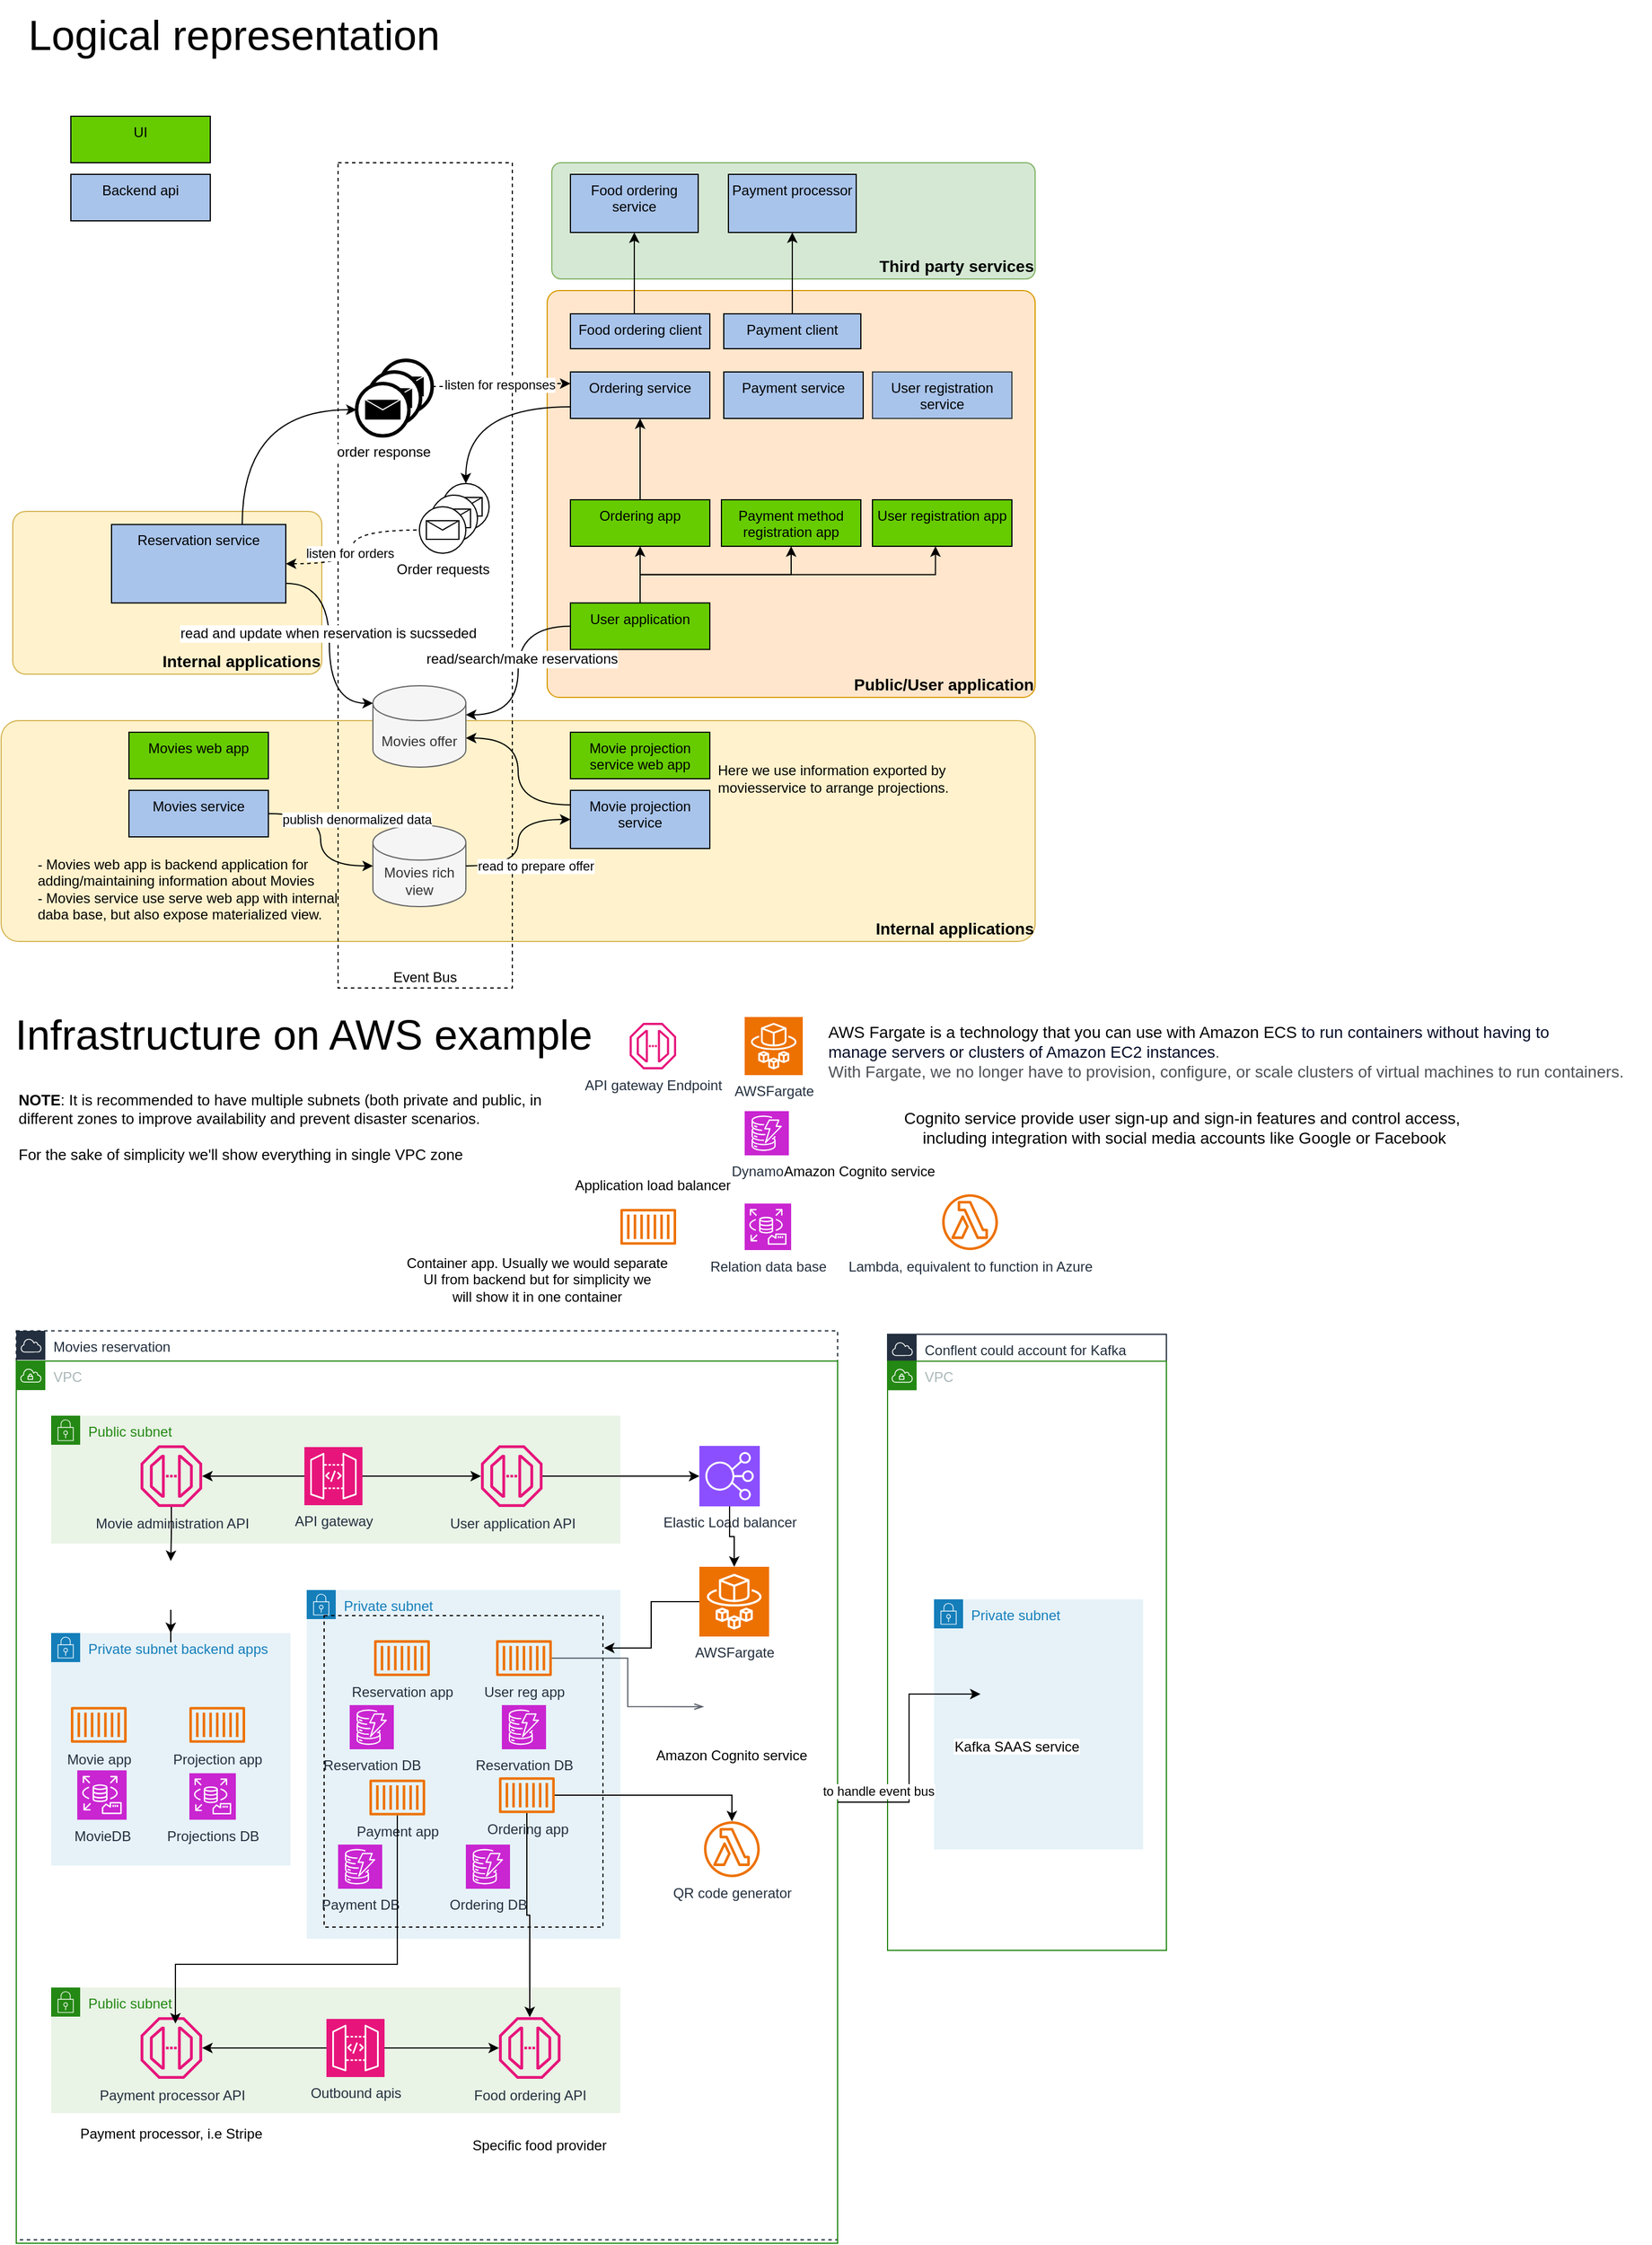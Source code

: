 <mxfile version="22.0.8" type="device">
  <diagram id="J3m-J7vJEweRq-9eW8qu" name="Page-1">
    <mxGraphModel dx="2261" dy="1881" grid="1" gridSize="10" guides="1" tooltips="1" connect="1" arrows="1" fold="1" page="1" pageScale="1" pageWidth="827" pageHeight="1169" math="0" shadow="0">
      <root>
        <mxCell id="0" />
        <mxCell id="1" parent="0" />
        <mxCell id="2UcMTDKfmyllfbp_VV6s-124" value="Movies reservation" style="points=[[0,0],[0.25,0],[0.5,0],[0.75,0],[1,0],[1,0.25],[1,0.5],[1,0.75],[1,1],[0.75,1],[0.5,1],[0.25,1],[0,1],[0,0.75],[0,0.5],[0,0.25]];outlineConnect=0;gradientColor=none;html=1;whiteSpace=wrap;fontSize=12;fontStyle=0;container=1;pointerEvents=0;collapsible=0;recursiveResize=0;shape=mxgraph.aws4.group;grIcon=mxgraph.aws4.group_aws_cloud;strokeColor=#232F3E;fillColor=none;verticalAlign=top;align=left;spacingLeft=30;fontColor=#232F3E;dashed=1;" parent="1" vertex="1">
          <mxGeometry x="-47" y="855" width="707" height="782" as="geometry" />
        </mxCell>
        <mxCell id="2UcMTDKfmyllfbp_VV6s-154" value="Private subnet backend apps" style="points=[[0,0],[0.25,0],[0.5,0],[0.75,0],[1,0],[1,0.25],[1,0.5],[1,0.75],[1,1],[0.75,1],[0.5,1],[0.25,1],[0,1],[0,0.75],[0,0.5],[0,0.25]];outlineConnect=0;gradientColor=none;html=1;whiteSpace=wrap;fontSize=12;fontStyle=0;container=1;pointerEvents=0;collapsible=0;recursiveResize=0;shape=mxgraph.aws4.group;grIcon=mxgraph.aws4.group_security_group;grStroke=0;strokeColor=#147EBA;fillColor=#E6F2F8;verticalAlign=top;align=left;spacingLeft=30;fontColor=#147EBA;dashed=0;" parent="2UcMTDKfmyllfbp_VV6s-124" vertex="1">
          <mxGeometry x="30" y="260" width="206" height="200" as="geometry" />
        </mxCell>
        <mxCell id="2UcMTDKfmyllfbp_VV6s-80" value="&lt;b&gt;&lt;font style=&quot;font-size: 14px;&quot;&gt;Internal applications&lt;/font&gt;&lt;/b&gt;" style="rounded=1;html=1;arcSize=8;fillColor=#fff2cc;strokeColor=#d6b656;align=right;verticalAlign=bottom;" parent="1" vertex="1">
          <mxGeometry x="-50" y="150" width="266" height="140" as="geometry" />
        </mxCell>
        <mxCell id="2UcMTDKfmyllfbp_VV6s-42" value="&lt;b&gt;&lt;font style=&quot;font-size: 14px;&quot;&gt;Third party services&lt;/font&gt;&lt;/b&gt;" style="rounded=1;html=1;arcSize=8;fillColor=#d5e8d4;strokeColor=#82b366;align=right;verticalAlign=bottom;" parent="1" vertex="1">
          <mxGeometry x="414" y="-150" width="416" height="100" as="geometry" />
        </mxCell>
        <mxCell id="2UcMTDKfmyllfbp_VV6s-39" value="&lt;b&gt;&lt;font style=&quot;font-size: 14px;&quot;&gt;Public/User application&lt;/font&gt;&lt;/b&gt;" style="rounded=1;html=1;arcSize=3;fillColor=#ffe6cc;strokeColor=#d79b00;align=right;verticalAlign=bottom;" parent="1" vertex="1">
          <mxGeometry x="410" y="-40" width="420" height="350" as="geometry" />
        </mxCell>
        <mxCell id="2UcMTDKfmyllfbp_VV6s-25" value="&lt;b&gt;&lt;font style=&quot;font-size: 14px;&quot;&gt;Internal applications&lt;/font&gt;&lt;/b&gt;" style="rounded=1;html=1;arcSize=8;fillColor=#fff2cc;strokeColor=#d6b656;align=right;verticalAlign=bottom;" parent="1" vertex="1">
          <mxGeometry x="-60" y="330" width="890" height="190" as="geometry" />
        </mxCell>
        <mxCell id="2UcMTDKfmyllfbp_VV6s-37" value="Event Bus" style="rounded=0;whiteSpace=wrap;html=1;labelBackgroundColor=none;fillColor=none;dashed=1;verticalAlign=bottom;" parent="1" vertex="1">
          <mxGeometry x="230" y="-150" width="150" height="710" as="geometry" />
        </mxCell>
        <mxCell id="2UcMTDKfmyllfbp_VV6s-4" value="Movies service" style="rounded=0;whiteSpace=wrap;html=1;verticalAlign=top;fillColor=#A9C4EB;" parent="1" vertex="1">
          <mxGeometry x="50" y="390" width="120" height="40" as="geometry" />
        </mxCell>
        <mxCell id="2UcMTDKfmyllfbp_VV6s-5" value="User registration app" style="rounded=0;whiteSpace=wrap;html=1;verticalAlign=top;fillColor=#66CC00;" parent="1" vertex="1">
          <mxGeometry x="690" y="140" width="120" height="40" as="geometry" />
        </mxCell>
        <mxCell id="2UcMTDKfmyllfbp_VV6s-6" value="Payment method registration app" style="rounded=0;whiteSpace=wrap;html=1;verticalAlign=top;fillColor=#66CC00;" parent="1" vertex="1">
          <mxGeometry x="560" y="140" width="120" height="40" as="geometry" />
        </mxCell>
        <mxCell id="2UcMTDKfmyllfbp_VV6s-28" style="edgeStyle=orthogonalEdgeStyle;rounded=0;orthogonalLoop=1;jettySize=auto;html=1;exitX=0.5;exitY=0;exitDx=0;exitDy=0;" parent="1" source="2UcMTDKfmyllfbp_VV6s-7" target="2UcMTDKfmyllfbp_VV6s-6" edge="1">
          <mxGeometry relative="1" as="geometry">
            <mxPoint x="490" y="240" as="sourcePoint" />
            <mxPoint x="620" y="180" as="targetPoint" />
          </mxGeometry>
        </mxCell>
        <mxCell id="2UcMTDKfmyllfbp_VV6s-29" style="edgeStyle=orthogonalEdgeStyle;rounded=0;orthogonalLoop=1;jettySize=auto;html=1;entryX=0.5;entryY=1;entryDx=0;entryDy=0;" parent="1" source="2UcMTDKfmyllfbp_VV6s-7" target="2UcMTDKfmyllfbp_VV6s-30" edge="1">
          <mxGeometry relative="1" as="geometry">
            <mxPoint x="460" y="200" as="targetPoint" />
          </mxGeometry>
        </mxCell>
        <mxCell id="2UcMTDKfmyllfbp_VV6s-7" value="User application" style="rounded=0;whiteSpace=wrap;html=1;verticalAlign=top;fillColor=#66CC00;" parent="1" vertex="1">
          <mxGeometry x="430" y="228.75" width="120" height="40" as="geometry" />
        </mxCell>
        <mxCell id="2UcMTDKfmyllfbp_VV6s-8" value="Food ordering service" style="rounded=0;whiteSpace=wrap;html=1;verticalAlign=top;fillColor=#A9C4EB;" parent="1" vertex="1">
          <mxGeometry x="430" y="-140" width="110" height="50" as="geometry" />
        </mxCell>
        <mxCell id="2UcMTDKfmyllfbp_VV6s-16" style="edgeStyle=orthogonalEdgeStyle;rounded=0;orthogonalLoop=1;jettySize=auto;html=1;exitX=0;exitY=0.25;exitDx=0;exitDy=0;entryX=1;entryY=0;entryDx=0;entryDy=45;entryPerimeter=0;curved=1;" parent="1" source="2UcMTDKfmyllfbp_VV6s-9" target="2UcMTDKfmyllfbp_VV6s-17" edge="1">
          <mxGeometry relative="1" as="geometry">
            <mxPoint x="360" y="370" as="targetPoint" />
          </mxGeometry>
        </mxCell>
        <mxCell id="2UcMTDKfmyllfbp_VV6s-9" value="Movie projection service" style="rounded=0;whiteSpace=wrap;html=1;verticalAlign=top;labelBackgroundColor=none;fillColor=#A9C4EB;" parent="1" vertex="1">
          <mxGeometry x="430" y="390" width="120" height="50" as="geometry" />
        </mxCell>
        <mxCell id="2UcMTDKfmyllfbp_VV6s-10" value="Movies web app" style="rounded=0;whiteSpace=wrap;html=1;verticalAlign=top;fillColor=#66CC00;" parent="1" vertex="1">
          <mxGeometry x="50" y="340" width="120" height="40" as="geometry" />
        </mxCell>
        <mxCell id="2UcMTDKfmyllfbp_VV6s-11" value="Movies rich view" style="shape=cylinder3;whiteSpace=wrap;html=1;boundedLbl=1;backgroundOutline=1;size=15;fillColor=#f5f5f5;fontColor=#333333;strokeColor=#666666;" parent="1" vertex="1">
          <mxGeometry x="260" y="420" width="80" height="70" as="geometry" />
        </mxCell>
        <mxCell id="2UcMTDKfmyllfbp_VV6s-12" style="edgeStyle=orthogonalEdgeStyle;rounded=0;orthogonalLoop=1;jettySize=auto;html=1;entryX=0;entryY=0.5;entryDx=0;entryDy=0;entryPerimeter=0;elbow=vertical;curved=1;" parent="1" source="2UcMTDKfmyllfbp_VV6s-4" target="2UcMTDKfmyllfbp_VV6s-11" edge="1">
          <mxGeometry relative="1" as="geometry" />
        </mxCell>
        <mxCell id="2UcMTDKfmyllfbp_VV6s-83" value="publish denormalized data" style="edgeLabel;html=1;align=center;verticalAlign=middle;resizable=0;points=[];" parent="2UcMTDKfmyllfbp_VV6s-12" vertex="1" connectable="0">
          <mxGeometry x="-0.185" y="-4" relative="1" as="geometry">
            <mxPoint x="35" y="-5" as="offset" />
          </mxGeometry>
        </mxCell>
        <mxCell id="2UcMTDKfmyllfbp_VV6s-13" style="edgeStyle=orthogonalEdgeStyle;rounded=0;orthogonalLoop=1;jettySize=auto;html=1;entryX=1;entryY=0.5;entryDx=0;entryDy=0;entryPerimeter=0;curved=1;startArrow=classic;startFill=1;endArrow=none;endFill=0;" parent="1" source="2UcMTDKfmyllfbp_VV6s-9" target="2UcMTDKfmyllfbp_VV6s-11" edge="1">
          <mxGeometry relative="1" as="geometry" />
        </mxCell>
        <mxCell id="2UcMTDKfmyllfbp_VV6s-84" value="read to prepare offer" style="edgeLabel;html=1;align=center;verticalAlign=middle;resizable=0;points=[];" parent="2UcMTDKfmyllfbp_VV6s-13" vertex="1" connectable="0">
          <mxGeometry x="0.123" y="-1" relative="1" as="geometry">
            <mxPoint x="16" y="12" as="offset" />
          </mxGeometry>
        </mxCell>
        <mxCell id="2UcMTDKfmyllfbp_VV6s-15" value="Movie projection service&amp;nbsp;web app" style="rounded=0;whiteSpace=wrap;html=1;verticalAlign=top;fillColor=#66CC00;" parent="1" vertex="1">
          <mxGeometry x="430" y="340" width="120" height="40" as="geometry" />
        </mxCell>
        <mxCell id="2UcMTDKfmyllfbp_VV6s-17" value="Movies offer" style="shape=cylinder3;whiteSpace=wrap;html=1;boundedLbl=1;backgroundOutline=1;size=15;fillColor=#f5f5f5;strokeColor=#666666;fontColor=#333333;" parent="1" vertex="1">
          <mxGeometry x="260" y="300" width="80" height="70" as="geometry" />
        </mxCell>
        <mxCell id="2UcMTDKfmyllfbp_VV6s-18" style="edgeStyle=orthogonalEdgeStyle;rounded=0;orthogonalLoop=1;jettySize=auto;html=1;entryX=1;entryY=0;entryDx=0;entryDy=25;entryPerimeter=0;curved=1;exitX=0;exitY=0.5;exitDx=0;exitDy=0;" parent="1" source="2UcMTDKfmyllfbp_VV6s-7" target="2UcMTDKfmyllfbp_VV6s-17" edge="1">
          <mxGeometry relative="1" as="geometry" />
        </mxCell>
        <mxCell id="2UcMTDKfmyllfbp_VV6s-82" value="read/search/make reservations" style="edgeLabel;html=1;align=center;verticalAlign=middle;resizable=0;points=[];fontSize=12;" parent="2UcMTDKfmyllfbp_VV6s-18" vertex="1" connectable="0">
          <mxGeometry x="-0.123" y="3" relative="1" as="geometry">
            <mxPoint as="offset" />
          </mxGeometry>
        </mxCell>
        <mxCell id="2UcMTDKfmyllfbp_VV6s-20" value="&lt;div style=&quot;text-align: left;&quot;&gt;&lt;span style=&quot;background-color: initial;&quot;&gt;- Movies web app is backend&amp;nbsp;&lt;/span&gt;&lt;span style=&quot;background-color: initial;&quot;&gt;application for&amp;nbsp;&lt;/span&gt;&lt;/div&gt;&lt;div style=&quot;text-align: left;&quot;&gt;&lt;span style=&quot;background-color: initial;&quot;&gt;adding/maintaining information about Movies&lt;/span&gt;&lt;/div&gt;&lt;div style=&quot;text-align: left;&quot;&gt;&lt;span style=&quot;background-color: initial;&quot;&gt;- Movies service use serve web app with internal&lt;/span&gt;&lt;/div&gt;&lt;div style=&quot;text-align: left;&quot;&gt;&lt;span style=&quot;background-color: initial;&quot;&gt;daba base, but also expose materialized&amp;nbsp;view.&lt;/span&gt;&lt;/div&gt;" style="text;html=1;align=center;verticalAlign=middle;resizable=0;points=[];autosize=1;strokeColor=none;fillColor=none;" parent="1" vertex="1">
          <mxGeometry x="-40" y="440" width="280" height="70" as="geometry" />
        </mxCell>
        <mxCell id="2UcMTDKfmyllfbp_VV6s-21" value="&lt;div style=&quot;&quot;&gt;Here we use information exported by&amp;nbsp;&lt;/div&gt;&lt;div style=&quot;&quot;&gt;movies&lt;span style=&quot;background-color: initial;&quot;&gt;service to arrange projections.&lt;/span&gt;&lt;/div&gt;" style="text;html=1;align=left;verticalAlign=middle;resizable=0;points=[];autosize=1;strokeColor=none;fillColor=none;" parent="1" vertex="1">
          <mxGeometry x="555" y="360" width="220" height="40" as="geometry" />
        </mxCell>
        <mxCell id="2UcMTDKfmyllfbp_VV6s-26" style="edgeStyle=orthogonalEdgeStyle;rounded=0;orthogonalLoop=1;jettySize=auto;html=1;exitX=0.5;exitY=0;exitDx=0;exitDy=0;entryX=0.452;entryY=1;entryDx=0;entryDy=0;entryPerimeter=0;" parent="1" source="2UcMTDKfmyllfbp_VV6s-7" target="2UcMTDKfmyllfbp_VV6s-5" edge="1">
          <mxGeometry relative="1" as="geometry" />
        </mxCell>
        <mxCell id="2UcMTDKfmyllfbp_VV6s-33" style="edgeStyle=orthogonalEdgeStyle;rounded=0;orthogonalLoop=1;jettySize=auto;html=1;entryX=0.5;entryY=1;entryDx=0;entryDy=0;" parent="1" source="2UcMTDKfmyllfbp_VV6s-30" target="2UcMTDKfmyllfbp_VV6s-32" edge="1">
          <mxGeometry relative="1" as="geometry" />
        </mxCell>
        <mxCell id="2UcMTDKfmyllfbp_VV6s-30" value="Ordering app" style="rounded=0;whiteSpace=wrap;html=1;verticalAlign=top;fillColor=#66CC00;" parent="1" vertex="1">
          <mxGeometry x="430" y="140" width="120" height="40" as="geometry" />
        </mxCell>
        <mxCell id="2UcMTDKfmyllfbp_VV6s-32" value="Ordering service" style="rounded=0;whiteSpace=wrap;html=1;verticalAlign=top;fillColor=#A9C4EB;" parent="1" vertex="1">
          <mxGeometry x="430" y="30" width="120" height="40" as="geometry" />
        </mxCell>
        <mxCell id="2UcMTDKfmyllfbp_VV6s-40" value="User registration service" style="rounded=0;whiteSpace=wrap;html=1;verticalAlign=top;fillColor=#A9C4EB;strokeColor=#36393d;" parent="1" vertex="1">
          <mxGeometry x="690" y="30" width="120" height="40" as="geometry" />
        </mxCell>
        <mxCell id="2UcMTDKfmyllfbp_VV6s-44" value="" style="edgeStyle=orthogonalEdgeStyle;rounded=0;orthogonalLoop=1;jettySize=auto;html=1;" parent="1" source="2UcMTDKfmyllfbp_VV6s-43" target="2UcMTDKfmyllfbp_VV6s-8" edge="1">
          <mxGeometry relative="1" as="geometry">
            <Array as="points">
              <mxPoint x="485" y="-60" />
              <mxPoint x="485" y="-60" />
            </Array>
          </mxGeometry>
        </mxCell>
        <mxCell id="2UcMTDKfmyllfbp_VV6s-43" value="Food ordering client" style="rounded=0;whiteSpace=wrap;html=1;verticalAlign=top;fillColor=#A9C4EB;" parent="1" vertex="1">
          <mxGeometry x="430" y="-20" width="120" height="30" as="geometry" />
        </mxCell>
        <mxCell id="2UcMTDKfmyllfbp_VV6s-45" value="Payment service" style="rounded=0;whiteSpace=wrap;html=1;verticalAlign=top;fillColor=#A9C4EB;" parent="1" vertex="1">
          <mxGeometry x="562" y="30" width="120" height="40" as="geometry" />
        </mxCell>
        <mxCell id="2UcMTDKfmyllfbp_VV6s-48" style="edgeStyle=orthogonalEdgeStyle;rounded=0;orthogonalLoop=1;jettySize=auto;html=1;" parent="1" source="2UcMTDKfmyllfbp_VV6s-46" target="2UcMTDKfmyllfbp_VV6s-47" edge="1">
          <mxGeometry relative="1" as="geometry">
            <mxPoint x="625" y="-60" as="targetPoint" />
          </mxGeometry>
        </mxCell>
        <mxCell id="2UcMTDKfmyllfbp_VV6s-46" value="Payment client" style="rounded=0;whiteSpace=wrap;html=1;verticalAlign=top;fillColor=#A9C4EB;" parent="1" vertex="1">
          <mxGeometry x="562" y="-20" width="118" height="30" as="geometry" />
        </mxCell>
        <mxCell id="2UcMTDKfmyllfbp_VV6s-47" value="Payment processor" style="rounded=0;whiteSpace=wrap;html=1;verticalAlign=top;fillColor=#A9C4EB;" parent="1" vertex="1">
          <mxGeometry x="566" y="-140" width="110" height="50" as="geometry" />
        </mxCell>
        <mxCell id="2UcMTDKfmyllfbp_VV6s-62" value="" style="group" parent="1" vertex="1" connectable="0">
          <mxGeometry x="300" y="126" width="60" height="60" as="geometry" />
        </mxCell>
        <mxCell id="2UcMTDKfmyllfbp_VV6s-63" value="" style="points=[[0.145,0.145,0],[0.5,0,0],[0.855,0.145,0],[1,0.5,0],[0.855,0.855,0],[0.5,1,0],[0.145,0.855,0],[0,0.5,0]];shape=mxgraph.bpmn.event;html=1;verticalLabelPosition=bottom;labelBackgroundColor=#ffffff;verticalAlign=top;align=center;perimeter=ellipsePerimeter;outlineConnect=0;aspect=fixed;outline=standard;symbol=message;" parent="2UcMTDKfmyllfbp_VV6s-62" vertex="1">
          <mxGeometry x="20" width="40" height="40" as="geometry" />
        </mxCell>
        <mxCell id="2UcMTDKfmyllfbp_VV6s-64" value="" style="points=[[0.145,0.145,0],[0.5,0,0],[0.855,0.145,0],[1,0.5,0],[0.855,0.855,0],[0.5,1,0],[0.145,0.855,0],[0,0.5,0]];shape=mxgraph.bpmn.event;html=1;verticalLabelPosition=bottom;labelBackgroundColor=#ffffff;verticalAlign=top;align=center;perimeter=ellipsePerimeter;outlineConnect=0;aspect=fixed;outline=standard;symbol=message;" parent="2UcMTDKfmyllfbp_VV6s-62" vertex="1">
          <mxGeometry x="10" y="10" width="40" height="40" as="geometry" />
        </mxCell>
        <mxCell id="2UcMTDKfmyllfbp_VV6s-65" value="Order requests" style="points=[[0.145,0.145,0],[0.5,0,0],[0.855,0.145,0],[1,0.5,0],[0.855,0.855,0],[0.5,1,0],[0.145,0.855,0],[0,0.5,0]];shape=mxgraph.bpmn.event;html=1;verticalLabelPosition=bottom;labelBackgroundColor=#ffffff;verticalAlign=top;align=center;perimeter=ellipsePerimeter;outlineConnect=0;aspect=fixed;outline=standard;symbol=message;" parent="2UcMTDKfmyllfbp_VV6s-62" vertex="1">
          <mxGeometry y="20" width="40" height="40" as="geometry" />
        </mxCell>
        <mxCell id="2UcMTDKfmyllfbp_VV6s-66" style="edgeStyle=orthogonalEdgeStyle;rounded=0;orthogonalLoop=1;jettySize=auto;html=1;entryX=0.5;entryY=0;entryDx=0;entryDy=0;entryPerimeter=0;exitX=0;exitY=0.75;exitDx=0;exitDy=0;curved=1;" parent="1" source="2UcMTDKfmyllfbp_VV6s-32" target="2UcMTDKfmyllfbp_VV6s-63" edge="1">
          <mxGeometry relative="1" as="geometry" />
        </mxCell>
        <mxCell id="2UcMTDKfmyllfbp_VV6s-67" value="Reservation service" style="rounded=0;whiteSpace=wrap;html=1;verticalAlign=top;fillColor=#A9C4EB;" parent="1" vertex="1">
          <mxGeometry x="35" y="161.25" width="150" height="67.5" as="geometry" />
        </mxCell>
        <mxCell id="2UcMTDKfmyllfbp_VV6s-68" style="edgeStyle=orthogonalEdgeStyle;rounded=0;orthogonalLoop=1;jettySize=auto;html=1;entryX=0;entryY=0;entryDx=0;entryDy=15;entryPerimeter=0;curved=1;exitX=1;exitY=0.75;exitDx=0;exitDy=0;" parent="1" source="2UcMTDKfmyllfbp_VV6s-67" target="2UcMTDKfmyllfbp_VV6s-17" edge="1">
          <mxGeometry relative="1" as="geometry" />
        </mxCell>
        <mxCell id="2UcMTDKfmyllfbp_VV6s-71" value="read and update when reservation is sucsseded&amp;nbsp;" style="edgeLabel;html=1;align=center;verticalAlign=middle;resizable=0;points=[];fontSize=12;" parent="2UcMTDKfmyllfbp_VV6s-68" vertex="1" connectable="0">
          <mxGeometry x="-0.095" relative="1" as="geometry">
            <mxPoint as="offset" />
          </mxGeometry>
        </mxCell>
        <mxCell id="2UcMTDKfmyllfbp_VV6s-70" style="edgeStyle=orthogonalEdgeStyle;rounded=0;orthogonalLoop=1;jettySize=auto;html=1;entryX=0;entryY=0.5;entryDx=0;entryDy=0;entryPerimeter=0;curved=1;startArrow=classic;startFill=1;endArrow=none;endFill=0;dashed=1;" parent="1" source="2UcMTDKfmyllfbp_VV6s-67" target="2UcMTDKfmyllfbp_VV6s-65" edge="1">
          <mxGeometry relative="1" as="geometry" />
        </mxCell>
        <mxCell id="2UcMTDKfmyllfbp_VV6s-72" value="listen for orders" style="edgeLabel;html=1;align=center;verticalAlign=middle;resizable=0;points=[];" parent="2UcMTDKfmyllfbp_VV6s-70" vertex="1" connectable="0">
          <mxGeometry x="-0.076" y="4" relative="1" as="geometry">
            <mxPoint x="1" as="offset" />
          </mxGeometry>
        </mxCell>
        <mxCell id="2UcMTDKfmyllfbp_VV6s-76" value="" style="group" parent="1" vertex="1" connectable="0">
          <mxGeometry x="246" y="20" width="65" height="65" as="geometry" />
        </mxCell>
        <mxCell id="2UcMTDKfmyllfbp_VV6s-73" value="" style="points=[[0.145,0.145,0],[0.5,0,0],[0.855,0.145,0],[1,0.5,0],[0.855,0.855,0],[0.5,1,0],[0.145,0.855,0],[0,0.5,0]];shape=mxgraph.bpmn.event;html=1;verticalLabelPosition=bottom;labelBackgroundColor=#ffffff;verticalAlign=top;align=center;perimeter=ellipsePerimeter;outlineConnect=0;aspect=fixed;outline=end;symbol=message;" parent="2UcMTDKfmyllfbp_VV6s-76" vertex="1">
          <mxGeometry x="20" width="45" height="45" as="geometry" />
        </mxCell>
        <mxCell id="2UcMTDKfmyllfbp_VV6s-74" value="" style="points=[[0.145,0.145,0],[0.5,0,0],[0.855,0.145,0],[1,0.5,0],[0.855,0.855,0],[0.5,1,0],[0.145,0.855,0],[0,0.5,0]];shape=mxgraph.bpmn.event;html=1;verticalLabelPosition=bottom;labelBackgroundColor=#ffffff;verticalAlign=top;align=center;perimeter=ellipsePerimeter;outlineConnect=0;aspect=fixed;outline=end;symbol=message;" parent="2UcMTDKfmyllfbp_VV6s-76" vertex="1">
          <mxGeometry x="10" y="10" width="45" height="45" as="geometry" />
        </mxCell>
        <mxCell id="2UcMTDKfmyllfbp_VV6s-75" value="order response" style="points=[[0.145,0.145,0],[0.5,0,0],[0.855,0.145,0],[1,0.5,0],[0.855,0.855,0],[0.5,1,0],[0.145,0.855,0],[0,0.5,0]];shape=mxgraph.bpmn.event;html=1;verticalLabelPosition=bottom;labelBackgroundColor=#ffffff;verticalAlign=top;align=center;perimeter=ellipsePerimeter;outlineConnect=0;aspect=fixed;outline=end;symbol=message;" parent="2UcMTDKfmyllfbp_VV6s-76" vertex="1">
          <mxGeometry y="20" width="45" height="45" as="geometry" />
        </mxCell>
        <mxCell id="2UcMTDKfmyllfbp_VV6s-77" style="edgeStyle=orthogonalEdgeStyle;rounded=0;orthogonalLoop=1;jettySize=auto;html=1;exitX=0.75;exitY=0;exitDx=0;exitDy=0;entryX=0;entryY=0.5;entryDx=0;entryDy=0;entryPerimeter=0;curved=1;" parent="1" source="2UcMTDKfmyllfbp_VV6s-67" target="2UcMTDKfmyllfbp_VV6s-75" edge="1">
          <mxGeometry relative="1" as="geometry" />
        </mxCell>
        <mxCell id="2UcMTDKfmyllfbp_VV6s-78" style="edgeStyle=orthogonalEdgeStyle;rounded=0;orthogonalLoop=1;jettySize=auto;html=1;entryX=0;entryY=0.25;entryDx=0;entryDy=0;dashed=1;curved=1;" parent="1" source="2UcMTDKfmyllfbp_VV6s-73" target="2UcMTDKfmyllfbp_VV6s-32" edge="1">
          <mxGeometry relative="1" as="geometry" />
        </mxCell>
        <mxCell id="2UcMTDKfmyllfbp_VV6s-79" value="listen for responses" style="edgeLabel;html=1;align=center;verticalAlign=middle;resizable=0;points=[];" parent="2UcMTDKfmyllfbp_VV6s-78" vertex="1" connectable="0">
          <mxGeometry x="-0.336" y="2" relative="1" as="geometry">
            <mxPoint x="17" as="offset" />
          </mxGeometry>
        </mxCell>
        <mxCell id="2UcMTDKfmyllfbp_VV6s-86" value="VPC" style="points=[[0,0],[0.25,0],[0.5,0],[0.75,0],[1,0],[1,0.25],[1,0.5],[1,0.75],[1,1],[0.75,1],[0.5,1],[0.25,1],[0,1],[0,0.75],[0,0.5],[0,0.25]];outlineConnect=0;gradientColor=none;html=1;whiteSpace=wrap;fontSize=12;fontStyle=0;container=1;pointerEvents=0;collapsible=0;recursiveResize=0;shape=mxgraph.aws4.group;grIcon=mxgraph.aws4.group_vpc;strokeColor=#248814;fillColor=none;verticalAlign=top;align=left;spacingLeft=30;fontColor=#AAB7B8;dashed=0;" parent="1" vertex="1">
          <mxGeometry x="-47" y="881" width="707" height="759" as="geometry" />
        </mxCell>
        <mxCell id="2UcMTDKfmyllfbp_VV6s-156" value="Private subnet" style="points=[[0,0],[0.25,0],[0.5,0],[0.75,0],[1,0],[1,0.25],[1,0.5],[1,0.75],[1,1],[0.75,1],[0.5,1],[0.25,1],[0,1],[0,0.75],[0,0.5],[0,0.25]];outlineConnect=0;gradientColor=none;html=1;whiteSpace=wrap;fontSize=12;fontStyle=0;container=1;pointerEvents=0;collapsible=0;recursiveResize=0;shape=mxgraph.aws4.group;grIcon=mxgraph.aws4.group_security_group;grStroke=0;strokeColor=#147EBA;fillColor=#E6F2F8;verticalAlign=top;align=left;spacingLeft=30;fontColor=#147EBA;dashed=0;" parent="2UcMTDKfmyllfbp_VV6s-86" vertex="1">
          <mxGeometry x="250" y="197" width="270" height="300" as="geometry" />
        </mxCell>
        <mxCell id="2UcMTDKfmyllfbp_VV6s-162" value="" style="fillColor=none;strokeColor=#000000;dashed=1;verticalAlign=top;fontStyle=0;fontColor=#232F3D;whiteSpace=wrap;html=1;strokeWidth=1;" parent="2UcMTDKfmyllfbp_VV6s-156" vertex="1">
          <mxGeometry x="15" y="22" width="240" height="268" as="geometry" />
        </mxCell>
        <mxCell id="2UcMTDKfmyllfbp_VV6s-157" value="Ordering app" style="sketch=0;outlineConnect=0;fontColor=#232F3E;gradientColor=none;fillColor=#ED7100;strokeColor=none;dashed=0;verticalLabelPosition=bottom;verticalAlign=top;align=center;html=1;fontSize=12;fontStyle=0;aspect=fixed;pointerEvents=1;shape=mxgraph.aws4.container_1;" parent="2UcMTDKfmyllfbp_VV6s-156" vertex="1">
          <mxGeometry x="165.5" y="161.0" width="48" height="31" as="geometry" />
        </mxCell>
        <mxCell id="2UcMTDKfmyllfbp_VV6s-158" value="Payment app" style="sketch=0;outlineConnect=0;fontColor=#232F3E;gradientColor=none;fillColor=#ED7100;strokeColor=none;dashed=0;verticalLabelPosition=bottom;verticalAlign=top;align=center;html=1;fontSize=12;fontStyle=0;aspect=fixed;pointerEvents=1;shape=mxgraph.aws4.container_1;" parent="2UcMTDKfmyllfbp_VV6s-156" vertex="1">
          <mxGeometry x="54" y="163.0" width="48" height="31" as="geometry" />
        </mxCell>
        <mxCell id="2UcMTDKfmyllfbp_VV6s-159" value="User reg app" style="sketch=0;outlineConnect=0;fontColor=#232F3E;gradientColor=none;fillColor=#ED7100;strokeColor=none;dashed=0;verticalLabelPosition=bottom;verticalAlign=top;align=center;html=1;fontSize=12;fontStyle=0;aspect=fixed;pointerEvents=1;shape=mxgraph.aws4.container_1;" parent="2UcMTDKfmyllfbp_VV6s-156" vertex="1">
          <mxGeometry x="163" y="43.09" width="48" height="31" as="geometry" />
        </mxCell>
        <mxCell id="2UcMTDKfmyllfbp_VV6s-160" value="Reservation app" style="sketch=0;outlineConnect=0;fontColor=#232F3E;gradientColor=none;fillColor=#ED7100;strokeColor=none;dashed=0;verticalLabelPosition=bottom;verticalAlign=top;align=center;html=1;fontSize=12;fontStyle=0;aspect=fixed;pointerEvents=1;shape=mxgraph.aws4.container_1;" parent="2UcMTDKfmyllfbp_VV6s-156" vertex="1">
          <mxGeometry x="58" y="43.09" width="48" height="31" as="geometry" />
        </mxCell>
        <mxCell id="2UcMTDKfmyllfbp_VV6s-205" value="Payment DB" style="sketch=0;points=[[0,0,0],[0.25,0,0],[0.5,0,0],[0.75,0,0],[1,0,0],[0,1,0],[0.25,1,0],[0.5,1,0],[0.75,1,0],[1,1,0],[0,0.25,0],[0,0.5,0],[0,0.75,0],[1,0.25,0],[1,0.5,0],[1,0.75,0]];outlineConnect=0;fontColor=#232F3E;fillColor=#C925D1;strokeColor=#ffffff;dashed=0;verticalLabelPosition=bottom;verticalAlign=top;align=center;html=1;fontSize=12;fontStyle=0;aspect=fixed;shape=mxgraph.aws4.resourceIcon;resIcon=mxgraph.aws4.dynamodb;" parent="2UcMTDKfmyllfbp_VV6s-156" vertex="1">
          <mxGeometry x="27" y="219" width="38" height="38" as="geometry" />
        </mxCell>
        <mxCell id="2UcMTDKfmyllfbp_VV6s-227" value="Ordering DB" style="sketch=0;points=[[0,0,0],[0.25,0,0],[0.5,0,0],[0.75,0,0],[1,0,0],[0,1,0],[0.25,1,0],[0.5,1,0],[0.75,1,0],[1,1,0],[0,0.25,0],[0,0.5,0],[0,0.75,0],[1,0.25,0],[1,0.5,0],[1,0.75,0]];outlineConnect=0;fontColor=#232F3E;fillColor=#C925D1;strokeColor=#ffffff;dashed=0;verticalLabelPosition=bottom;verticalAlign=top;align=center;html=1;fontSize=12;fontStyle=0;aspect=fixed;shape=mxgraph.aws4.resourceIcon;resIcon=mxgraph.aws4.dynamodb;" parent="2UcMTDKfmyllfbp_VV6s-156" vertex="1">
          <mxGeometry x="137" y="219" width="38" height="38" as="geometry" />
        </mxCell>
        <mxCell id="2UcMTDKfmyllfbp_VV6s-233" value="Reservation DB" style="sketch=0;points=[[0,0,0],[0.25,0,0],[0.5,0,0],[0.75,0,0],[1,0,0],[0,1,0],[0.25,1,0],[0.5,1,0],[0.75,1,0],[1,1,0],[0,0.25,0],[0,0.5,0],[0,0.75,0],[1,0.25,0],[1,0.5,0],[1,0.75,0]];outlineConnect=0;fontColor=#232F3E;fillColor=#C925D1;strokeColor=#ffffff;dashed=0;verticalLabelPosition=bottom;verticalAlign=top;align=center;html=1;fontSize=12;fontStyle=0;aspect=fixed;shape=mxgraph.aws4.resourceIcon;resIcon=mxgraph.aws4.dynamodb;" parent="2UcMTDKfmyllfbp_VV6s-156" vertex="1">
          <mxGeometry x="37" y="99" width="38" height="38" as="geometry" />
        </mxCell>
        <mxCell id="2UcMTDKfmyllfbp_VV6s-238" value="Reservation DB" style="sketch=0;points=[[0,0,0],[0.25,0,0],[0.5,0,0],[0.75,0,0],[1,0,0],[0,1,0],[0.25,1,0],[0.5,1,0],[0.75,1,0],[1,1,0],[0,0.25,0],[0,0.5,0],[0,0.75,0],[1,0.25,0],[1,0.5,0],[1,0.75,0]];outlineConnect=0;fontColor=#232F3E;fillColor=#C925D1;strokeColor=#ffffff;dashed=0;verticalLabelPosition=bottom;verticalAlign=top;align=center;html=1;fontSize=12;fontStyle=0;aspect=fixed;shape=mxgraph.aws4.resourceIcon;resIcon=mxgraph.aws4.dynamodb;" parent="2UcMTDKfmyllfbp_VV6s-156" vertex="1">
          <mxGeometry x="168" y="99" width="38" height="38" as="geometry" />
        </mxCell>
        <mxCell id="2UcMTDKfmyllfbp_VV6s-87" value="Public subnet" style="points=[[0,0],[0.25,0],[0.5,0],[0.75,0],[1,0],[1,0.25],[1,0.5],[1,0.75],[1,1],[0.75,1],[0.5,1],[0.25,1],[0,1],[0,0.75],[0,0.5],[0,0.25]];outlineConnect=0;gradientColor=none;html=1;whiteSpace=wrap;fontSize=12;fontStyle=0;container=1;pointerEvents=0;collapsible=0;recursiveResize=0;shape=mxgraph.aws4.group;grIcon=mxgraph.aws4.group_security_group;grStroke=0;strokeColor=#248814;fillColor=#E9F3E6;verticalAlign=top;align=left;spacingLeft=30;fontColor=#248814;dashed=0;" parent="2UcMTDKfmyllfbp_VV6s-86" vertex="1">
          <mxGeometry x="30" y="47" width="490" height="110" as="geometry" />
        </mxCell>
        <mxCell id="2UcMTDKfmyllfbp_VV6s-172" style="edgeStyle=orthogonalEdgeStyle;rounded=0;orthogonalLoop=1;jettySize=auto;html=1;" parent="2UcMTDKfmyllfbp_VV6s-87" source="2UcMTDKfmyllfbp_VV6s-89" target="2UcMTDKfmyllfbp_VV6s-171" edge="1">
          <mxGeometry relative="1" as="geometry" />
        </mxCell>
        <mxCell id="2UcMTDKfmyllfbp_VV6s-89" value="API gateway" style="sketch=0;points=[[0,0,0],[0.25,0,0],[0.5,0,0],[0.75,0,0],[1,0,0],[0,1,0],[0.25,1,0],[0.5,1,0],[0.75,1,0],[1,1,0],[0,0.25,0],[0,0.5,0],[0,0.75,0],[1,0.25,0],[1,0.5,0],[1,0.75,0]];outlineConnect=0;fontColor=#232F3E;fillColor=#E7157B;strokeColor=#ffffff;dashed=0;verticalLabelPosition=bottom;verticalAlign=top;align=center;html=1;fontSize=12;fontStyle=0;aspect=fixed;shape=mxgraph.aws4.resourceIcon;resIcon=mxgraph.aws4.api_gateway;" parent="2UcMTDKfmyllfbp_VV6s-87" vertex="1">
          <mxGeometry x="218" y="27" width="50" height="50" as="geometry" />
        </mxCell>
        <mxCell id="2UcMTDKfmyllfbp_VV6s-167" value="User application API" style="sketch=0;outlineConnect=0;fontColor=#232F3E;gradientColor=none;fillColor=#E7157B;strokeColor=none;dashed=0;verticalLabelPosition=bottom;verticalAlign=top;align=center;html=1;fontSize=12;fontStyle=0;aspect=fixed;pointerEvents=1;shape=mxgraph.aws4.endpoint;" parent="2UcMTDKfmyllfbp_VV6s-87" vertex="1">
          <mxGeometry x="370" y="25.5" width="53" height="53" as="geometry" />
        </mxCell>
        <mxCell id="2UcMTDKfmyllfbp_VV6s-165" style="edgeStyle=orthogonalEdgeStyle;rounded=0;orthogonalLoop=1;jettySize=auto;html=1;" parent="2UcMTDKfmyllfbp_VV6s-87" source="2UcMTDKfmyllfbp_VV6s-89" target="2UcMTDKfmyllfbp_VV6s-167" edge="1">
          <mxGeometry relative="1" as="geometry">
            <mxPoint x="360" y="52" as="targetPoint" />
          </mxGeometry>
        </mxCell>
        <mxCell id="2UcMTDKfmyllfbp_VV6s-171" value="Movie administration API" style="sketch=0;outlineConnect=0;fontColor=#232F3E;gradientColor=none;fillColor=#E7157B;strokeColor=none;dashed=0;verticalLabelPosition=bottom;verticalAlign=top;align=center;html=1;fontSize=12;fontStyle=0;aspect=fixed;pointerEvents=1;shape=mxgraph.aws4.endpoint;" parent="2UcMTDKfmyllfbp_VV6s-87" vertex="1">
          <mxGeometry x="77" y="25.5" width="53" height="53" as="geometry" />
        </mxCell>
        <mxCell id="2UcMTDKfmyllfbp_VV6s-106" value="AWSFargate" style="sketch=0;points=[[0,0,0],[0.25,0,0],[0.5,0,0],[0.75,0,0],[1,0,0],[0,1,0],[0.25,1,0],[0.5,1,0],[0.75,1,0],[1,1,0],[0,0.25,0],[0,0.5,0],[0,0.75,0],[1,0.25,0],[1,0.5,0],[1,0.75,0]];outlineConnect=0;fontColor=#232F3E;fillColor=#ED7100;strokeColor=#ffffff;dashed=0;verticalLabelPosition=bottom;verticalAlign=top;align=center;html=1;fontSize=12;fontStyle=0;aspect=fixed;shape=mxgraph.aws4.resourceIcon;resIcon=mxgraph.aws4.fargate;" parent="2UcMTDKfmyllfbp_VV6s-86" vertex="1">
          <mxGeometry x="588" y="177" width="60" height="60" as="geometry" />
        </mxCell>
        <mxCell id="2UcMTDKfmyllfbp_VV6s-163" style="edgeStyle=orthogonalEdgeStyle;rounded=0;orthogonalLoop=1;jettySize=auto;html=1;entryX=1.004;entryY=0.104;entryDx=0;entryDy=0;entryPerimeter=0;" parent="2UcMTDKfmyllfbp_VV6s-86" source="2UcMTDKfmyllfbp_VV6s-106" target="2UcMTDKfmyllfbp_VV6s-162" edge="1">
          <mxGeometry relative="1" as="geometry" />
        </mxCell>
        <mxCell id="2UcMTDKfmyllfbp_VV6s-148" value="Elastic Load balancer" style="sketch=0;points=[[0,0,0],[0.25,0,0],[0.5,0,0],[0.75,0,0],[1,0,0],[0,1,0],[0.25,1,0],[0.5,1,0],[0.75,1,0],[1,1,0],[0,0.25,0],[0,0.5,0],[0,0.75,0],[1,0.25,0],[1,0.5,0],[1,0.75,0]];outlineConnect=0;fontColor=#232F3E;fillColor=#8C4FFF;strokeColor=#ffffff;dashed=0;verticalLabelPosition=bottom;verticalAlign=top;align=center;html=1;fontSize=12;fontStyle=0;aspect=fixed;shape=mxgraph.aws4.resourceIcon;resIcon=mxgraph.aws4.elastic_load_balancing;" parent="2UcMTDKfmyllfbp_VV6s-86" vertex="1">
          <mxGeometry x="588" y="73" width="52" height="52" as="geometry" />
        </mxCell>
        <mxCell id="2UcMTDKfmyllfbp_VV6s-164" style="edgeStyle=orthogonalEdgeStyle;rounded=0;orthogonalLoop=1;jettySize=auto;html=1;entryX=0.5;entryY=0;entryDx=0;entryDy=0;entryPerimeter=0;" parent="2UcMTDKfmyllfbp_VV6s-86" source="2UcMTDKfmyllfbp_VV6s-148" target="2UcMTDKfmyllfbp_VV6s-106" edge="1">
          <mxGeometry relative="1" as="geometry" />
        </mxCell>
        <mxCell id="2UcMTDKfmyllfbp_VV6s-168" style="edgeStyle=orthogonalEdgeStyle;rounded=0;orthogonalLoop=1;jettySize=auto;html=1;" parent="2UcMTDKfmyllfbp_VV6s-86" source="2UcMTDKfmyllfbp_VV6s-167" target="2UcMTDKfmyllfbp_VV6s-148" edge="1">
          <mxGeometry relative="1" as="geometry">
            <mxPoint x="587" y="132" as="targetPoint" />
          </mxGeometry>
        </mxCell>
        <mxCell id="2UcMTDKfmyllfbp_VV6s-111" value="Amazon Cognito service" style="shape=image;verticalLabelPosition=bottom;labelBackgroundColor=default;verticalAlign=top;aspect=fixed;imageAspect=0;image=https://static-00.iconduck.com/assets.00/aws-cognito-icon-439x512-xuo9t0h2.png;" parent="2UcMTDKfmyllfbp_VV6s-86" vertex="1">
          <mxGeometry x="591.7" y="269.16" width="48.3" height="56.34" as="geometry" />
        </mxCell>
        <mxCell id="2UcMTDKfmyllfbp_VV6s-117" value="" style="edgeStyle=orthogonalEdgeStyle;html=1;endArrow=openThin;elbow=vertical;startArrow=none;endFill=0;strokeColor=#545B64;rounded=0;entryX=0;entryY=0.5;entryDx=0;entryDy=0;" parent="2UcMTDKfmyllfbp_VV6s-86" source="2UcMTDKfmyllfbp_VV6s-159" target="2UcMTDKfmyllfbp_VV6s-111" edge="1">
          <mxGeometry width="100" relative="1" as="geometry">
            <mxPoint x="478" y="388.5" as="sourcePoint" />
            <mxPoint x="640" y="330" as="targetPoint" />
          </mxGeometry>
        </mxCell>
        <mxCell id="2UcMTDKfmyllfbp_VV6s-94" value="MovieDB" style="sketch=0;points=[[0,0,0],[0.25,0,0],[0.5,0,0],[0.75,0,0],[1,0,0],[0,1,0],[0.25,1,0],[0.5,1,0],[0.75,1,0],[1,1,0],[0,0.25,0],[0,0.5,0],[0,0.75,0],[1,0.25,0],[1,0.5,0],[1,0.75,0]];outlineConnect=0;fontColor=#232F3E;fillColor=#C925D1;strokeColor=#ffffff;dashed=0;verticalLabelPosition=bottom;verticalAlign=top;align=center;html=1;fontSize=12;fontStyle=0;aspect=fixed;shape=mxgraph.aws4.resourceIcon;resIcon=mxgraph.aws4.rds_on_vmware;" parent="2UcMTDKfmyllfbp_VV6s-86" vertex="1">
          <mxGeometry x="52.5" y="352.08" width="42.5" height="42.5" as="geometry" />
        </mxCell>
        <mxCell id="2UcMTDKfmyllfbp_VV6s-99" value="Projections DB" style="sketch=0;points=[[0,0,0],[0.25,0,0],[0.5,0,0],[0.75,0,0],[1,0,0],[0,1,0],[0.25,1,0],[0.5,1,0],[0.75,1,0],[1,1,0],[0,0.25,0],[0,0.5,0],[0,0.75,0],[1,0.25,0],[1,0.5,0],[1,0.75,0]];outlineConnect=0;fontColor=#232F3E;fillColor=#C925D1;strokeColor=#ffffff;dashed=0;verticalLabelPosition=bottom;verticalAlign=top;align=center;html=1;fontSize=12;fontStyle=0;aspect=fixed;shape=mxgraph.aws4.resourceIcon;resIcon=mxgraph.aws4.rds_on_vmware;" parent="2UcMTDKfmyllfbp_VV6s-86" vertex="1">
          <mxGeometry x="149" y="354.58" width="40" height="40" as="geometry" />
        </mxCell>
        <mxCell id="2UcMTDKfmyllfbp_VV6s-175" value="Public subnet" style="points=[[0,0],[0.25,0],[0.5,0],[0.75,0],[1,0],[1,0.25],[1,0.5],[1,0.75],[1,1],[0.75,1],[0.5,1],[0.25,1],[0,1],[0,0.75],[0,0.5],[0,0.25]];outlineConnect=0;gradientColor=none;html=1;whiteSpace=wrap;fontSize=12;fontStyle=0;container=1;pointerEvents=0;collapsible=0;recursiveResize=0;shape=mxgraph.aws4.group;grIcon=mxgraph.aws4.group_security_group;grStroke=0;strokeColor=#248814;fillColor=#E9F3E6;verticalAlign=top;align=left;spacingLeft=30;fontColor=#248814;dashed=0;" parent="2UcMTDKfmyllfbp_VV6s-86" vertex="1">
          <mxGeometry x="30" y="539" width="490" height="108" as="geometry" />
        </mxCell>
        <mxCell id="2UcMTDKfmyllfbp_VV6s-176" style="edgeStyle=orthogonalEdgeStyle;rounded=0;orthogonalLoop=1;jettySize=auto;html=1;" parent="2UcMTDKfmyllfbp_VV6s-175" source="2UcMTDKfmyllfbp_VV6s-177" target="2UcMTDKfmyllfbp_VV6s-180" edge="1">
          <mxGeometry relative="1" as="geometry" />
        </mxCell>
        <mxCell id="2UcMTDKfmyllfbp_VV6s-177" value="Outbound apis" style="sketch=0;points=[[0,0,0],[0.25,0,0],[0.5,0,0],[0.75,0,0],[1,0,0],[0,1,0],[0.25,1,0],[0.5,1,0],[0.75,1,0],[1,1,0],[0,0.25,0],[0,0.5,0],[0,0.75,0],[1,0.25,0],[1,0.5,0],[1,0.75,0]];outlineConnect=0;fontColor=#232F3E;fillColor=#E7157B;strokeColor=#ffffff;dashed=0;verticalLabelPosition=bottom;verticalAlign=top;align=center;html=1;fontSize=12;fontStyle=0;aspect=fixed;shape=mxgraph.aws4.resourceIcon;resIcon=mxgraph.aws4.api_gateway;" parent="2UcMTDKfmyllfbp_VV6s-175" vertex="1">
          <mxGeometry x="237" y="27" width="50" height="50" as="geometry" />
        </mxCell>
        <mxCell id="2UcMTDKfmyllfbp_VV6s-178" value="Food ordering API" style="sketch=0;outlineConnect=0;fontColor=#232F3E;gradientColor=none;fillColor=#E7157B;strokeColor=none;dashed=0;verticalLabelPosition=bottom;verticalAlign=top;align=center;html=1;fontSize=12;fontStyle=0;aspect=fixed;pointerEvents=1;shape=mxgraph.aws4.endpoint;" parent="2UcMTDKfmyllfbp_VV6s-175" vertex="1">
          <mxGeometry x="385.5" y="25.5" width="53" height="53" as="geometry" />
        </mxCell>
        <mxCell id="2UcMTDKfmyllfbp_VV6s-179" style="edgeStyle=orthogonalEdgeStyle;rounded=0;orthogonalLoop=1;jettySize=auto;html=1;" parent="2UcMTDKfmyllfbp_VV6s-175" source="2UcMTDKfmyllfbp_VV6s-177" target="2UcMTDKfmyllfbp_VV6s-178" edge="1">
          <mxGeometry relative="1" as="geometry">
            <mxPoint x="360" y="52" as="targetPoint" />
          </mxGeometry>
        </mxCell>
        <mxCell id="2UcMTDKfmyllfbp_VV6s-180" value="Payment processor API" style="sketch=0;outlineConnect=0;fontColor=#232F3E;gradientColor=none;fillColor=#E7157B;strokeColor=none;dashed=0;verticalLabelPosition=bottom;verticalAlign=top;align=center;html=1;fontSize=12;fontStyle=0;aspect=fixed;pointerEvents=1;shape=mxgraph.aws4.endpoint;" parent="2UcMTDKfmyllfbp_VV6s-175" vertex="1">
          <mxGeometry x="77" y="25.5" width="53" height="53" as="geometry" />
        </mxCell>
        <mxCell id="2UcMTDKfmyllfbp_VV6s-187" value="QR code generator" style="sketch=0;outlineConnect=0;fontColor=#232F3E;gradientColor=none;fillColor=#ED7100;strokeColor=none;dashed=0;verticalLabelPosition=bottom;verticalAlign=top;align=center;html=1;fontSize=12;fontStyle=0;aspect=fixed;pointerEvents=1;shape=mxgraph.aws4.lambda_function;" parent="2UcMTDKfmyllfbp_VV6s-86" vertex="1">
          <mxGeometry x="592" y="396" width="48" height="48" as="geometry" />
        </mxCell>
        <mxCell id="2UcMTDKfmyllfbp_VV6s-95" value="Movie app" style="sketch=0;outlineConnect=0;fontColor=#232F3E;gradientColor=none;fillColor=#ED7100;strokeColor=none;dashed=0;verticalLabelPosition=bottom;verticalAlign=top;align=center;html=1;fontSize=12;fontStyle=0;aspect=fixed;pointerEvents=1;shape=mxgraph.aws4.container_1;" parent="2UcMTDKfmyllfbp_VV6s-86" vertex="1">
          <mxGeometry x="47" y="297.5" width="48" height="31" as="geometry" />
        </mxCell>
        <mxCell id="2UcMTDKfmyllfbp_VV6s-98" value="Projection app" style="sketch=0;outlineConnect=0;fontColor=#232F3E;gradientColor=none;fillColor=#ED7100;strokeColor=none;dashed=0;verticalLabelPosition=bottom;verticalAlign=top;align=center;html=1;fontSize=12;fontStyle=0;aspect=fixed;pointerEvents=1;shape=mxgraph.aws4.container_1;" parent="2UcMTDKfmyllfbp_VV6s-86" vertex="1">
          <mxGeometry x="149" y="297.5" width="48" height="31" as="geometry" />
        </mxCell>
        <mxCell id="2UcMTDKfmyllfbp_VV6s-188" value="" style="shape=image;verticalLabelPosition=bottom;labelBackgroundColor=default;verticalAlign=top;aspect=fixed;imageAspect=0;image=https://symbols.getvecta.com/stencil_9/38_application-load-balancer.bd6924365b.png;" parent="2UcMTDKfmyllfbp_VV6s-86" vertex="1">
          <mxGeometry x="108" y="172" width="50" height="50" as="geometry" />
        </mxCell>
        <mxCell id="2UcMTDKfmyllfbp_VV6s-189" style="edgeStyle=orthogonalEdgeStyle;rounded=0;orthogonalLoop=1;jettySize=auto;html=1;entryX=0.5;entryY=0;entryDx=0;entryDy=0;" parent="2UcMTDKfmyllfbp_VV6s-86" source="2UcMTDKfmyllfbp_VV6s-171" target="2UcMTDKfmyllfbp_VV6s-188" edge="1">
          <mxGeometry relative="1" as="geometry" />
        </mxCell>
        <mxCell id="2UcMTDKfmyllfbp_VV6s-193" style="edgeStyle=orthogonalEdgeStyle;rounded=0;orthogonalLoop=1;jettySize=auto;html=1;" parent="2UcMTDKfmyllfbp_VV6s-86" source="2UcMTDKfmyllfbp_VV6s-158" edge="1">
          <mxGeometry relative="1" as="geometry">
            <mxPoint x="328" y="440.0" as="sourcePoint" />
            <mxPoint x="137" y="570" as="targetPoint" />
            <Array as="points">
              <mxPoint x="328" y="519" />
              <mxPoint x="137" y="519" />
            </Array>
          </mxGeometry>
        </mxCell>
        <mxCell id="2UcMTDKfmyllfbp_VV6s-194" style="edgeStyle=orthogonalEdgeStyle;rounded=0;orthogonalLoop=1;jettySize=auto;html=1;" parent="2UcMTDKfmyllfbp_VV6s-86" source="2UcMTDKfmyllfbp_VV6s-157" target="2UcMTDKfmyllfbp_VV6s-178" edge="1">
          <mxGeometry relative="1" as="geometry" />
        </mxCell>
        <mxCell id="2UcMTDKfmyllfbp_VV6s-197" style="edgeStyle=orthogonalEdgeStyle;rounded=0;orthogonalLoop=1;jettySize=auto;html=1;" parent="2UcMTDKfmyllfbp_VV6s-86" source="2UcMTDKfmyllfbp_VV6s-157" target="2UcMTDKfmyllfbp_VV6s-187" edge="1">
          <mxGeometry relative="1" as="geometry" />
        </mxCell>
        <mxCell id="2UcMTDKfmyllfbp_VV6s-199" value="Specific food provider" style="text;html=1;align=center;verticalAlign=middle;resizable=0;points=[];autosize=1;strokeColor=none;fillColor=none;" parent="2UcMTDKfmyllfbp_VV6s-86" vertex="1">
          <mxGeometry x="380" y="660" width="140" height="30" as="geometry" />
        </mxCell>
        <mxCell id="2UcMTDKfmyllfbp_VV6s-198" value="Payment processor, i.e Stripe" style="text;html=1;align=center;verticalAlign=middle;resizable=0;points=[];autosize=1;strokeColor=none;fillColor=none;" parent="2UcMTDKfmyllfbp_VV6s-86" vertex="1">
          <mxGeometry x="43" y="650" width="180" height="30" as="geometry" />
        </mxCell>
        <mxCell id="2UcMTDKfmyllfbp_VV6s-139" value="Conflent could account for Kafka" style="points=[[0,0],[0.25,0],[0.5,0],[0.75,0],[1,0],[1,0.25],[1,0.5],[1,0.75],[1,1],[0.75,1],[0.5,1],[0.25,1],[0,1],[0,0.75],[0,0.5],[0,0.25]];outlineConnect=0;gradientColor=none;html=1;whiteSpace=wrap;fontSize=12;fontStyle=0;container=1;pointerEvents=0;collapsible=0;recursiveResize=0;shape=mxgraph.aws4.group;grIcon=mxgraph.aws4.group_aws_cloud;strokeColor=#232F3E;fillColor=none;verticalAlign=top;align=left;spacingLeft=30;fontColor=#232F3E;dashed=0;" parent="1" vertex="1">
          <mxGeometry x="703" y="858" width="240" height="530" as="geometry" />
        </mxCell>
        <mxCell id="2UcMTDKfmyllfbp_VV6s-125" value="VPC" style="points=[[0,0],[0.25,0],[0.5,0],[0.75,0],[1,0],[1,0.25],[1,0.5],[1,0.75],[1,1],[0.75,1],[0.5,1],[0.25,1],[0,1],[0,0.75],[0,0.5],[0,0.25]];outlineConnect=0;gradientColor=none;html=1;whiteSpace=wrap;fontSize=12;fontStyle=0;container=1;pointerEvents=0;collapsible=0;recursiveResize=0;shape=mxgraph.aws4.group;grIcon=mxgraph.aws4.group_vpc;strokeColor=#248814;fillColor=none;verticalAlign=top;align=left;spacingLeft=30;fontColor=#AAB7B8;dashed=0;" parent="2UcMTDKfmyllfbp_VV6s-139" vertex="1">
          <mxGeometry y="23.09" width="240" height="506.91" as="geometry" />
        </mxCell>
        <mxCell id="2UcMTDKfmyllfbp_VV6s-128" value="Private subnet" style="points=[[0,0],[0.25,0],[0.5,0],[0.75,0],[1,0],[1,0.25],[1,0.5],[1,0.75],[1,1],[0.75,1],[0.5,1],[0.25,1],[0,1],[0,0.75],[0,0.5],[0,0.25]];outlineConnect=0;gradientColor=none;html=1;whiteSpace=wrap;fontSize=12;fontStyle=0;container=1;pointerEvents=0;collapsible=0;recursiveResize=0;shape=mxgraph.aws4.group;grIcon=mxgraph.aws4.group_security_group;grStroke=0;strokeColor=#147EBA;fillColor=#E6F2F8;verticalAlign=top;align=left;spacingLeft=30;fontColor=#147EBA;dashed=0;" parent="2UcMTDKfmyllfbp_VV6s-125" vertex="1">
          <mxGeometry x="40" y="204.91" width="180" height="215.09" as="geometry" />
        </mxCell>
        <mxCell id="2UcMTDKfmyllfbp_VV6s-140" value="" style="edgeStyle=orthogonalEdgeStyle;rounded=0;orthogonalLoop=1;jettySize=auto;html=1;" parent="2UcMTDKfmyllfbp_VV6s-128" edge="1">
          <mxGeometry relative="1" as="geometry">
            <mxPoint x="74" y="110.91" as="sourcePoint" />
          </mxGeometry>
        </mxCell>
        <mxCell id="2UcMTDKfmyllfbp_VV6s-138" value="Kafka SAAS service" style="shape=image;verticalLabelPosition=bottom;labelBackgroundColor=default;verticalAlign=top;aspect=fixed;imageAspect=0;image=https://theme.zdassets.com/theme_assets/688946/233e29c56dddbdd40ca7880cc895c00c11d16d7f.png;" parent="2UcMTDKfmyllfbp_VV6s-128" vertex="1">
          <mxGeometry x="40" y="50.0" width="63" height="63" as="geometry" />
        </mxCell>
        <mxCell id="2UcMTDKfmyllfbp_VV6s-145" style="edgeStyle=orthogonalEdgeStyle;rounded=0;orthogonalLoop=1;jettySize=auto;html=1;entryX=0;entryY=0.5;entryDx=0;entryDy=0;exitX=1;exitY=0.5;exitDx=0;exitDy=0;" parent="1" source="2UcMTDKfmyllfbp_VV6s-86" target="2UcMTDKfmyllfbp_VV6s-138" edge="1">
          <mxGeometry relative="1" as="geometry">
            <mxPoint x="663" y="1178" as="sourcePoint" />
          </mxGeometry>
        </mxCell>
        <mxCell id="2UcMTDKfmyllfbp_VV6s-146" value="to handle event bus" style="edgeLabel;html=1;align=center;verticalAlign=middle;resizable=0;points=[];" parent="2UcMTDKfmyllfbp_VV6s-145" vertex="1" connectable="0">
          <mxGeometry x="-0.506" y="2" relative="1" as="geometry">
            <mxPoint x="-19" y="-8" as="offset" />
          </mxGeometry>
        </mxCell>
        <mxCell id="2UcMTDKfmyllfbp_VV6s-169" value="Logical representation" style="text;html=1;align=center;verticalAlign=middle;resizable=0;points=[];autosize=1;strokeColor=none;fillColor=none;fontSize=36;" parent="1" vertex="1">
          <mxGeometry x="-50" y="-290" width="380" height="60" as="geometry" />
        </mxCell>
        <mxCell id="2UcMTDKfmyllfbp_VV6s-170" value="Infrastructure on AWS example" style="text;html=1;align=center;verticalAlign=middle;resizable=0;points=[];autosize=1;strokeColor=none;fillColor=none;fontSize=36;" parent="1" vertex="1">
          <mxGeometry x="-60" y="570" width="520" height="60" as="geometry" />
        </mxCell>
        <mxCell id="2UcMTDKfmyllfbp_VV6s-173" value="UI" style="rounded=0;whiteSpace=wrap;html=1;verticalAlign=top;fillColor=#66CC00;" parent="1" vertex="1">
          <mxGeometry y="-190" width="120" height="40" as="geometry" />
        </mxCell>
        <mxCell id="2UcMTDKfmyllfbp_VV6s-174" value="Backend api" style="rounded=0;whiteSpace=wrap;html=1;verticalAlign=top;fillColor=#A9C4EB;" parent="1" vertex="1">
          <mxGeometry y="-140" width="120" height="40" as="geometry" />
        </mxCell>
        <mxCell id="2UcMTDKfmyllfbp_VV6s-190" style="edgeStyle=orthogonalEdgeStyle;rounded=0;orthogonalLoop=1;jettySize=auto;html=1;" parent="1" source="2UcMTDKfmyllfbp_VV6s-188" target="2UcMTDKfmyllfbp_VV6s-154" edge="1">
          <mxGeometry relative="1" as="geometry" />
        </mxCell>
        <mxCell id="2UcMTDKfmyllfbp_VV6s-191" value="&lt;b style=&quot;font-size: 13px;&quot;&gt;NOTE&lt;/b&gt;: It is recommended to have multiple subnets (both private and public, in &lt;br&gt;different zones to improve availability and prevent disaster scenarios. &lt;br&gt;&lt;br style=&quot;font-size: 13px;&quot;&gt;For the sake of simplicity we&#39;ll show everything in single VPC zone&amp;nbsp;" style="text;html=1;align=left;verticalAlign=middle;resizable=0;points=[];autosize=1;strokeColor=none;fillColor=none;fontSize=13;" parent="1" vertex="1">
          <mxGeometry x="-47" y="640" width="470" height="80" as="geometry" />
        </mxCell>
        <mxCell id="2UcMTDKfmyllfbp_VV6s-206" value="API gateway Endpoint" style="sketch=0;outlineConnect=0;fontColor=#232F3E;gradientColor=none;fillColor=#E7157B;strokeColor=none;dashed=0;verticalLabelPosition=bottom;verticalAlign=top;align=center;html=1;fontSize=12;fontStyle=0;aspect=fixed;pointerEvents=1;shape=mxgraph.aws4.endpoint;" parent="1" vertex="1">
          <mxGeometry x="481" y="590" width="40" height="40" as="geometry" />
        </mxCell>
        <mxCell id="2UcMTDKfmyllfbp_VV6s-207" value="Application load balancer" style="shape=image;verticalLabelPosition=bottom;labelBackgroundColor=default;verticalAlign=top;aspect=fixed;imageAspect=0;image=https://symbols.getvecta.com/stencil_9/38_application-load-balancer.bd6924365b.png;" parent="1" vertex="1">
          <mxGeometry x="476" y="666" width="50" height="50" as="geometry" />
        </mxCell>
        <mxCell id="2UcMTDKfmyllfbp_VV6s-209" value="" style="sketch=0;outlineConnect=0;fontColor=#232F3E;gradientColor=none;fillColor=#ED7100;strokeColor=none;dashed=0;verticalLabelPosition=bottom;verticalAlign=top;align=center;html=1;fontSize=12;fontStyle=0;aspect=fixed;pointerEvents=1;shape=mxgraph.aws4.container_1;" parent="1" vertex="1">
          <mxGeometry x="473" y="750" width="48" height="31" as="geometry" />
        </mxCell>
        <mxCell id="2UcMTDKfmyllfbp_VV6s-210" value="AWSFargate" style="sketch=0;points=[[0,0,0],[0.25,0,0],[0.5,0,0],[0.75,0,0],[1,0,0],[0,1,0],[0.25,1,0],[0.5,1,0],[0.75,1,0],[1,1,0],[0,0.25,0],[0,0.5,0],[0,0.75,0],[1,0.25,0],[1,0.5,0],[1,0.75,0]];outlineConnect=0;fontColor=#232F3E;fillColor=#ED7100;strokeColor=#ffffff;dashed=0;verticalLabelPosition=bottom;verticalAlign=top;align=center;html=1;fontSize=12;fontStyle=0;aspect=fixed;shape=mxgraph.aws4.resourceIcon;resIcon=mxgraph.aws4.fargate;" parent="1" vertex="1">
          <mxGeometry x="580" y="585" width="50" height="50" as="geometry" />
        </mxCell>
        <mxCell id="2UcMTDKfmyllfbp_VV6s-215" value="Dynamo db" style="sketch=0;points=[[0,0,0],[0.25,0,0],[0.5,0,0],[0.75,0,0],[1,0,0],[0,1,0],[0.25,1,0],[0.5,1,0],[0.75,1,0],[1,1,0],[0,0.25,0],[0,0.5,0],[0,0.75,0],[1,0.25,0],[1,0.5,0],[1,0.75,0]];outlineConnect=0;fontColor=#232F3E;fillColor=#C925D1;strokeColor=#ffffff;dashed=0;verticalLabelPosition=bottom;verticalAlign=top;align=center;html=1;fontSize=12;fontStyle=0;aspect=fixed;shape=mxgraph.aws4.resourceIcon;resIcon=mxgraph.aws4.dynamodb;" parent="1" vertex="1">
          <mxGeometry x="580" y="666" width="38" height="38" as="geometry" />
        </mxCell>
        <mxCell id="2UcMTDKfmyllfbp_VV6s-218" value="Container app. Usually we would separate &lt;br&gt;UI from backend but for simplicity we &lt;br&gt;will show it in one container" style="text;html=1;align=center;verticalAlign=middle;resizable=0;points=[];autosize=1;strokeColor=none;fillColor=none;" parent="1" vertex="1">
          <mxGeometry x="276" y="781" width="250" height="60" as="geometry" />
        </mxCell>
        <mxCell id="2UcMTDKfmyllfbp_VV6s-219" value="Relation data base" style="sketch=0;points=[[0,0,0],[0.25,0,0],[0.5,0,0],[0.75,0,0],[1,0,0],[0,1,0],[0.25,1,0],[0.5,1,0],[0.75,1,0],[1,1,0],[0,0.25,0],[0,0.5,0],[0,0.75,0],[1,0.25,0],[1,0.5,0],[1,0.75,0]];outlineConnect=0;fontColor=#232F3E;fillColor=#C925D1;strokeColor=#ffffff;dashed=0;verticalLabelPosition=bottom;verticalAlign=top;align=center;html=1;fontSize=12;fontStyle=0;aspect=fixed;shape=mxgraph.aws4.resourceIcon;resIcon=mxgraph.aws4.rds_on_vmware;" parent="1" vertex="1">
          <mxGeometry x="580" y="745.5" width="40" height="40" as="geometry" />
        </mxCell>
        <mxCell id="2UcMTDKfmyllfbp_VV6s-230" value="Lambda, equivalent to function in Azure" style="sketch=0;outlineConnect=0;fontColor=#232F3E;gradientColor=none;fillColor=#ED7100;strokeColor=none;dashed=0;verticalLabelPosition=bottom;verticalAlign=top;align=center;html=1;fontSize=12;fontStyle=0;aspect=fixed;pointerEvents=1;shape=mxgraph.aws4.lambda_function;" parent="1" vertex="1">
          <mxGeometry x="750" y="737.5" width="48" height="48" as="geometry" />
        </mxCell>
        <mxCell id="mTZ6svr42l2bHD-vUuoG-1" value="Amazon Cognito service" style="shape=image;verticalLabelPosition=bottom;labelBackgroundColor=default;verticalAlign=top;aspect=fixed;imageAspect=0;image=https://static-00.iconduck.com/assets.00/aws-cognito-icon-439x512-xuo9t0h2.png;" vertex="1" parent="1">
          <mxGeometry x="660" y="660" width="37.72" height="44" as="geometry" />
        </mxCell>
        <mxCell id="mTZ6svr42l2bHD-vUuoG-2" value="&lt;font style=&quot;font-size: 14px;&quot;&gt;Cognito service provide&amp;nbsp;user sign-up and sign-in features and control access,&amp;nbsp;&lt;br&gt;including integration with social media accounts like Google or Facebook&lt;/font&gt;" style="text;html=1;align=center;verticalAlign=middle;resizable=0;points=[];autosize=1;strokeColor=none;fillColor=none;" vertex="1" parent="1">
          <mxGeometry x="703" y="655" width="510" height="50" as="geometry" />
        </mxCell>
        <mxCell id="mTZ6svr42l2bHD-vUuoG-4" value="&lt;font style=&quot;font-size: 14px;&quot;&gt;AWS Fargate is a technology that you can use with Amazon ECS&lt;span style=&quot;border-color: var(--border-color); color: rgb(77, 81, 86); font-family: &amp;quot;Google Sans&amp;quot;, arial, sans-serif; background-color: rgb(255, 255, 255);&quot;&gt;&amp;nbsp;&lt;/span&gt;&lt;span style=&quot;border-color: var(--border-color); font-family: &amp;quot;Google Sans&amp;quot;, arial, sans-serif; color: rgb(4, 12, 40);&quot;&gt;t&lt;/span&gt;&lt;span style=&quot;border-color: var(--border-color); font-family: &amp;quot;Google Sans&amp;quot;, arial, sans-serif; color: rgb(4, 12, 40);&quot;&gt;o run containers without having to &lt;br&gt;manage servers or clusters of Amazon EC2 instances&lt;/span&gt;&lt;span style=&quot;border-color: var(--border-color); color: rgb(77, 81, 86); font-family: &amp;quot;Google Sans&amp;quot;, arial, sans-serif; background-color: rgb(255, 255, 255);&quot;&gt;. &lt;br&gt;With Fargate, we no longer have to provision, configure, or scale clusters of virtual machines to run containers.&lt;/span&gt;&lt;/font&gt;" style="text;html=1;align=left;verticalAlign=middle;resizable=0;points=[];autosize=1;strokeColor=none;fillColor=none;" vertex="1" parent="1">
          <mxGeometry x="650" y="585" width="710" height="60" as="geometry" />
        </mxCell>
      </root>
    </mxGraphModel>
  </diagram>
</mxfile>
